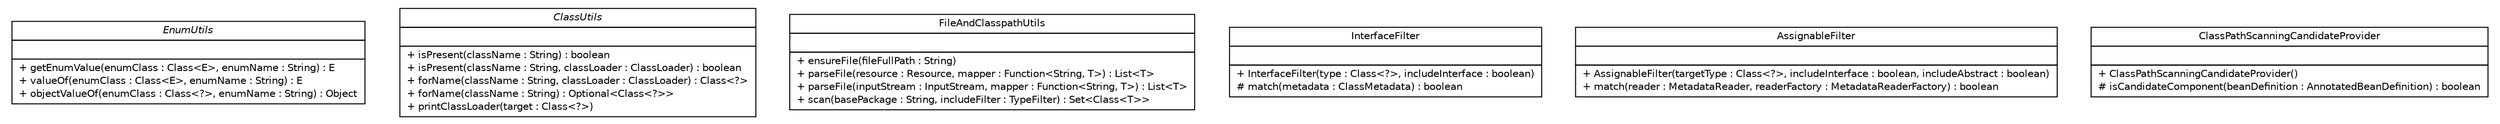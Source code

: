 #!/usr/local/bin/dot
#
# Class diagram 
# Generated by UMLGraph version R5_6-24-gf6e263 (http://www.umlgraph.org/)
#

digraph G {
	edge [fontname="Helvetica",fontsize=10,labelfontname="Helvetica",labelfontsize=10];
	node [fontname="Helvetica",fontsize=10,shape=plaintext];
	nodesep=0.25;
	ranksep=0.5;
	// top.infra.common.EnumUtils
	c146 [label=<<table title="top.infra.common.EnumUtils" border="0" cellborder="1" cellspacing="0" cellpadding="2" port="p" href="./EnumUtils.html">
		<tr><td><table border="0" cellspacing="0" cellpadding="1">
<tr><td align="center" balign="center"><font face="Helvetica-Oblique"> EnumUtils </font></td></tr>
		</table></td></tr>
		<tr><td><table border="0" cellspacing="0" cellpadding="1">
<tr><td align="left" balign="left">  </td></tr>
		</table></td></tr>
		<tr><td><table border="0" cellspacing="0" cellpadding="1">
<tr><td align="left" balign="left"> + getEnumValue(enumClass : Class&lt;E&gt;, enumName : String) : E </td></tr>
<tr><td align="left" balign="left"> + valueOf(enumClass : Class&lt;E&gt;, enumName : String) : E </td></tr>
<tr><td align="left" balign="left"> + objectValueOf(enumClass : Class&lt;?&gt;, enumName : String) : Object </td></tr>
		</table></td></tr>
		</table>>, URL="./EnumUtils.html", fontname="Helvetica", fontcolor="black", fontsize=10.0];
	// top.infra.common.ClassUtils
	c147 [label=<<table title="top.infra.common.ClassUtils" border="0" cellborder="1" cellspacing="0" cellpadding="2" port="p" href="./ClassUtils.html">
		<tr><td><table border="0" cellspacing="0" cellpadding="1">
<tr><td align="center" balign="center"><font face="Helvetica-Oblique"> ClassUtils </font></td></tr>
		</table></td></tr>
		<tr><td><table border="0" cellspacing="0" cellpadding="1">
<tr><td align="left" balign="left">  </td></tr>
		</table></td></tr>
		<tr><td><table border="0" cellspacing="0" cellpadding="1">
<tr><td align="left" balign="left"> + isPresent(className : String) : boolean </td></tr>
<tr><td align="left" balign="left"> + isPresent(className : String, classLoader : ClassLoader) : boolean </td></tr>
<tr><td align="left" balign="left"> + forName(className : String, classLoader : ClassLoader) : Class&lt;?&gt; </td></tr>
<tr><td align="left" balign="left"> + forName(className : String) : Optional&lt;Class&lt;?&gt;&gt; </td></tr>
<tr><td align="left" balign="left"> + printClassLoader(target : Class&lt;?&gt;) </td></tr>
		</table></td></tr>
		</table>>, URL="./ClassUtils.html", fontname="Helvetica", fontcolor="black", fontsize=10.0];
	// top.infra.common.ClassUtils.FileAndClasspathUtils
	c148 [label=<<table title="top.infra.common.ClassUtils.FileAndClasspathUtils" border="0" cellborder="1" cellspacing="0" cellpadding="2" port="p" href="./ClassUtils.FileAndClasspathUtils.html">
		<tr><td><table border="0" cellspacing="0" cellpadding="1">
<tr><td align="center" balign="center"> FileAndClasspathUtils </td></tr>
		</table></td></tr>
		<tr><td><table border="0" cellspacing="0" cellpadding="1">
<tr><td align="left" balign="left">  </td></tr>
		</table></td></tr>
		<tr><td><table border="0" cellspacing="0" cellpadding="1">
<tr><td align="left" balign="left"> + ensureFile(fileFullPath : String) </td></tr>
<tr><td align="left" balign="left"> + parseFile(resource : Resource, mapper : Function&lt;String, T&gt;) : List&lt;T&gt; </td></tr>
<tr><td align="left" balign="left"> + parseFile(inputStream : InputStream, mapper : Function&lt;String, T&gt;) : List&lt;T&gt; </td></tr>
<tr><td align="left" balign="left"> + scan(basePackage : String, includeFilter : TypeFilter) : Set&lt;Class&lt;T&gt;&gt; </td></tr>
		</table></td></tr>
		</table>>, URL="./ClassUtils.FileAndClasspathUtils.html", fontname="Helvetica", fontcolor="black", fontsize=10.0];
	// top.infra.common.ClassUtils.FileAndClasspathUtils.InterfaceFilter
	c149 [label=<<table title="top.infra.common.ClassUtils.FileAndClasspathUtils.InterfaceFilter" border="0" cellborder="1" cellspacing="0" cellpadding="2" port="p" href="./ClassUtils.FileAndClasspathUtils.InterfaceFilter.html">
		<tr><td><table border="0" cellspacing="0" cellpadding="1">
<tr><td align="center" balign="center"> InterfaceFilter </td></tr>
		</table></td></tr>
		<tr><td><table border="0" cellspacing="0" cellpadding="1">
<tr><td align="left" balign="left">  </td></tr>
		</table></td></tr>
		<tr><td><table border="0" cellspacing="0" cellpadding="1">
<tr><td align="left" balign="left"> + InterfaceFilter(type : Class&lt;?&gt;, includeInterface : boolean) </td></tr>
<tr><td align="left" balign="left"> # match(metadata : ClassMetadata) : boolean </td></tr>
		</table></td></tr>
		</table>>, URL="./ClassUtils.FileAndClasspathUtils.InterfaceFilter.html", fontname="Helvetica", fontcolor="black", fontsize=10.0];
	// top.infra.common.ClassUtils.FileAndClasspathUtils.AssignableFilter
	c150 [label=<<table title="top.infra.common.ClassUtils.FileAndClasspathUtils.AssignableFilter" border="0" cellborder="1" cellspacing="0" cellpadding="2" port="p" href="./ClassUtils.FileAndClasspathUtils.AssignableFilter.html">
		<tr><td><table border="0" cellspacing="0" cellpadding="1">
<tr><td align="center" balign="center"> AssignableFilter </td></tr>
		</table></td></tr>
		<tr><td><table border="0" cellspacing="0" cellpadding="1">
<tr><td align="left" balign="left">  </td></tr>
		</table></td></tr>
		<tr><td><table border="0" cellspacing="0" cellpadding="1">
<tr><td align="left" balign="left"> + AssignableFilter(targetType : Class&lt;?&gt;, includeInterface : boolean, includeAbstract : boolean) </td></tr>
<tr><td align="left" balign="left"> + match(reader : MetadataReader, readerFactory : MetadataReaderFactory) : boolean </td></tr>
		</table></td></tr>
		</table>>, URL="./ClassUtils.FileAndClasspathUtils.AssignableFilter.html", fontname="Helvetica", fontcolor="black", fontsize=10.0];
	// top.infra.common.ClassUtils.FileAndClasspathUtils.ClassPathScanningCandidateProvider
	c151 [label=<<table title="top.infra.common.ClassUtils.FileAndClasspathUtils.ClassPathScanningCandidateProvider" border="0" cellborder="1" cellspacing="0" cellpadding="2" port="p" href="./ClassUtils.FileAndClasspathUtils.ClassPathScanningCandidateProvider.html">
		<tr><td><table border="0" cellspacing="0" cellpadding="1">
<tr><td align="center" balign="center"> ClassPathScanningCandidateProvider </td></tr>
		</table></td></tr>
		<tr><td><table border="0" cellspacing="0" cellpadding="1">
<tr><td align="left" balign="left">  </td></tr>
		</table></td></tr>
		<tr><td><table border="0" cellspacing="0" cellpadding="1">
<tr><td align="left" balign="left"> + ClassPathScanningCandidateProvider() </td></tr>
<tr><td align="left" balign="left"> # isCandidateComponent(beanDefinition : AnnotatedBeanDefinition) : boolean </td></tr>
		</table></td></tr>
		</table>>, URL="./ClassUtils.FileAndClasspathUtils.ClassPathScanningCandidateProvider.html", fontname="Helvetica", fontcolor="black", fontsize=10.0];
}


